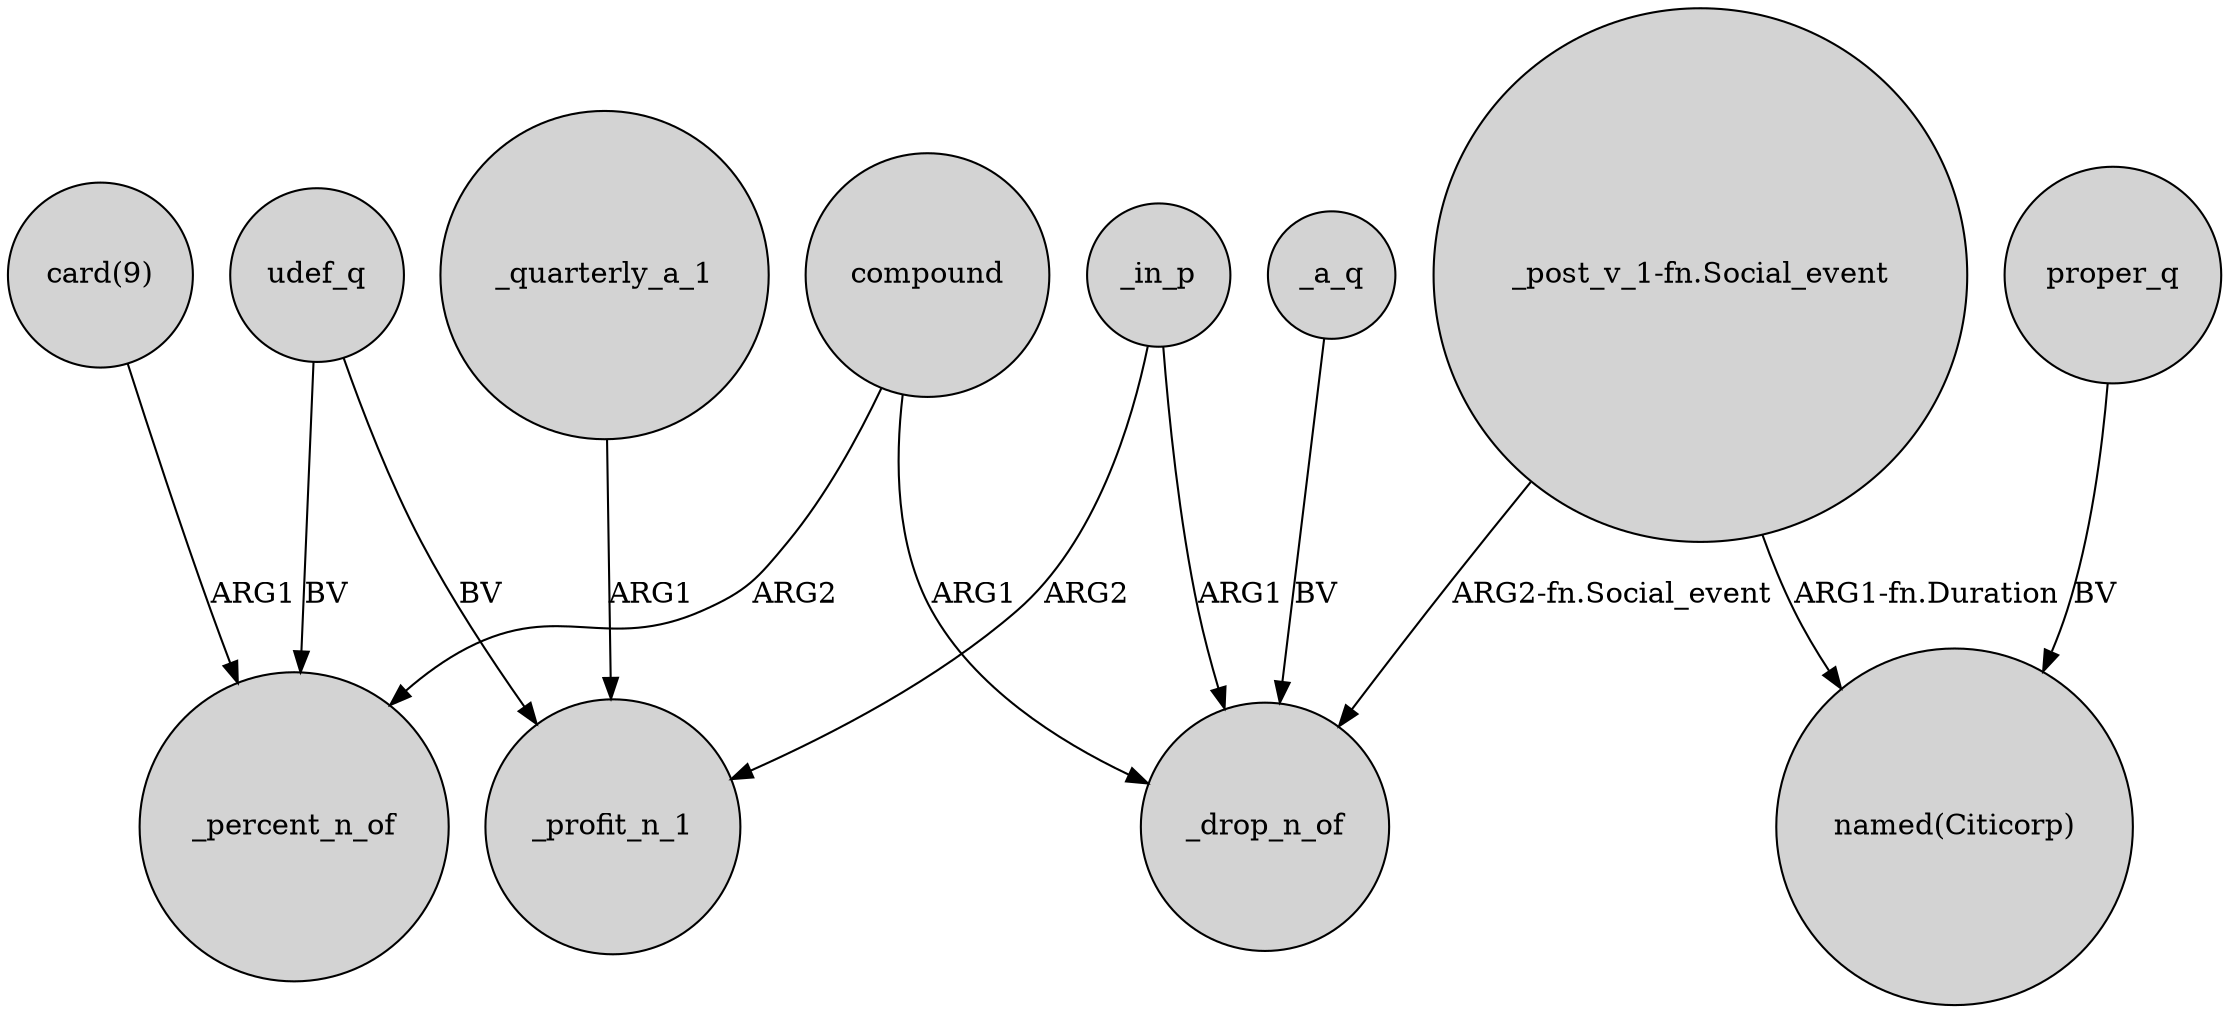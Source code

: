 digraph {
	node [shape=circle style=filled]
	"card(9)" -> _percent_n_of [label=ARG1]
	udef_q -> _profit_n_1 [label=BV]
	udef_q -> _percent_n_of [label=BV]
	compound -> _percent_n_of [label=ARG2]
	proper_q -> "named(Citicorp)" [label=BV]
	"_post_v_1-fn.Social_event" -> _drop_n_of [label="ARG2-fn.Social_event"]
	_a_q -> _drop_n_of [label=BV]
	_in_p -> _profit_n_1 [label=ARG2]
	compound -> _drop_n_of [label=ARG1]
	"_post_v_1-fn.Social_event" -> "named(Citicorp)" [label="ARG1-fn.Duration"]
	_in_p -> _drop_n_of [label=ARG1]
	_quarterly_a_1 -> _profit_n_1 [label=ARG1]
}
